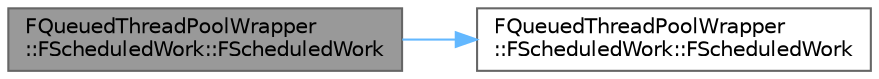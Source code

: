 digraph "FQueuedThreadPoolWrapper::FScheduledWork::FScheduledWork"
{
 // INTERACTIVE_SVG=YES
 // LATEX_PDF_SIZE
  bgcolor="transparent";
  edge [fontname=Helvetica,fontsize=10,labelfontname=Helvetica,labelfontsize=10];
  node [fontname=Helvetica,fontsize=10,shape=box,height=0.2,width=0.4];
  rankdir="LR";
  Node1 [id="Node000001",label="FQueuedThreadPoolWrapper\l::FScheduledWork::FScheduledWork",height=0.2,width=0.4,color="gray40", fillcolor="grey60", style="filled", fontcolor="black",tooltip=" "];
  Node1 -> Node2 [id="edge1_Node000001_Node000002",color="steelblue1",style="solid",tooltip=" "];
  Node2 [id="Node000002",label="FQueuedThreadPoolWrapper\l::FScheduledWork::FScheduledWork",height=0.2,width=0.4,color="grey40", fillcolor="white", style="filled",URL="$dd/dad/classFQueuedThreadPoolWrapper_1_1FScheduledWork.html#a544d7b1ca54c5995f5dc5598ba5b6dc9",tooltip=" "];
}

